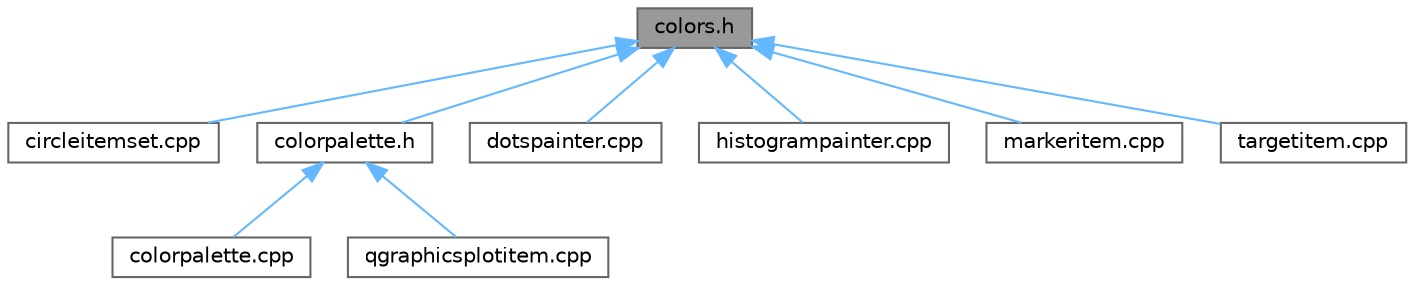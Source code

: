 digraph "colors.h"
{
 // LATEX_PDF_SIZE
  bgcolor="transparent";
  edge [fontname=Helvetica,fontsize=10,labelfontname=Helvetica,labelfontsize=10];
  node [fontname=Helvetica,fontsize=10,shape=box,height=0.2,width=0.4];
  Node1 [label="colors.h",height=0.2,width=0.4,color="gray40", fillcolor="grey60", style="filled", fontcolor="black",tooltip=" "];
  Node1 -> Node2 [dir="back",color="steelblue1",style="solid"];
  Node2 [label="circleitemset.cpp",height=0.2,width=0.4,color="grey40", fillcolor="white", style="filled",URL="$circleitemset_8cpp.html",tooltip=" "];
  Node1 -> Node3 [dir="back",color="steelblue1",style="solid"];
  Node3 [label="colorpalette.h",height=0.2,width=0.4,color="grey40", fillcolor="white", style="filled",URL="$colorpalette_8h.html",tooltip=" "];
  Node3 -> Node4 [dir="back",color="steelblue1",style="solid"];
  Node4 [label="colorpalette.cpp",height=0.2,width=0.4,color="grey40", fillcolor="white", style="filled",URL="$colorpalette_8cpp.html",tooltip=" "];
  Node3 -> Node5 [dir="back",color="steelblue1",style="solid"];
  Node5 [label="qgraphicsplotitem.cpp",height=0.2,width=0.4,color="grey40", fillcolor="white", style="filled",URL="$qgraphicsplotitem_8cpp.html",tooltip=" "];
  Node1 -> Node6 [dir="back",color="steelblue1",style="solid"];
  Node6 [label="dotspainter.cpp",height=0.2,width=0.4,color="grey40", fillcolor="white", style="filled",URL="$dotspainter_8cpp.html",tooltip=" "];
  Node1 -> Node7 [dir="back",color="steelblue1",style="solid"];
  Node7 [label="histogrampainter.cpp",height=0.2,width=0.4,color="grey40", fillcolor="white", style="filled",URL="$histogrampainter_8cpp.html",tooltip=" "];
  Node1 -> Node8 [dir="back",color="steelblue1",style="solid"];
  Node8 [label="markeritem.cpp",height=0.2,width=0.4,color="grey40", fillcolor="white", style="filled",URL="$markeritem_8cpp.html",tooltip=" "];
  Node1 -> Node9 [dir="back",color="steelblue1",style="solid"];
  Node9 [label="targetitem.cpp",height=0.2,width=0.4,color="grey40", fillcolor="white", style="filled",URL="$targetitem_8cpp.html",tooltip=" "];
}
